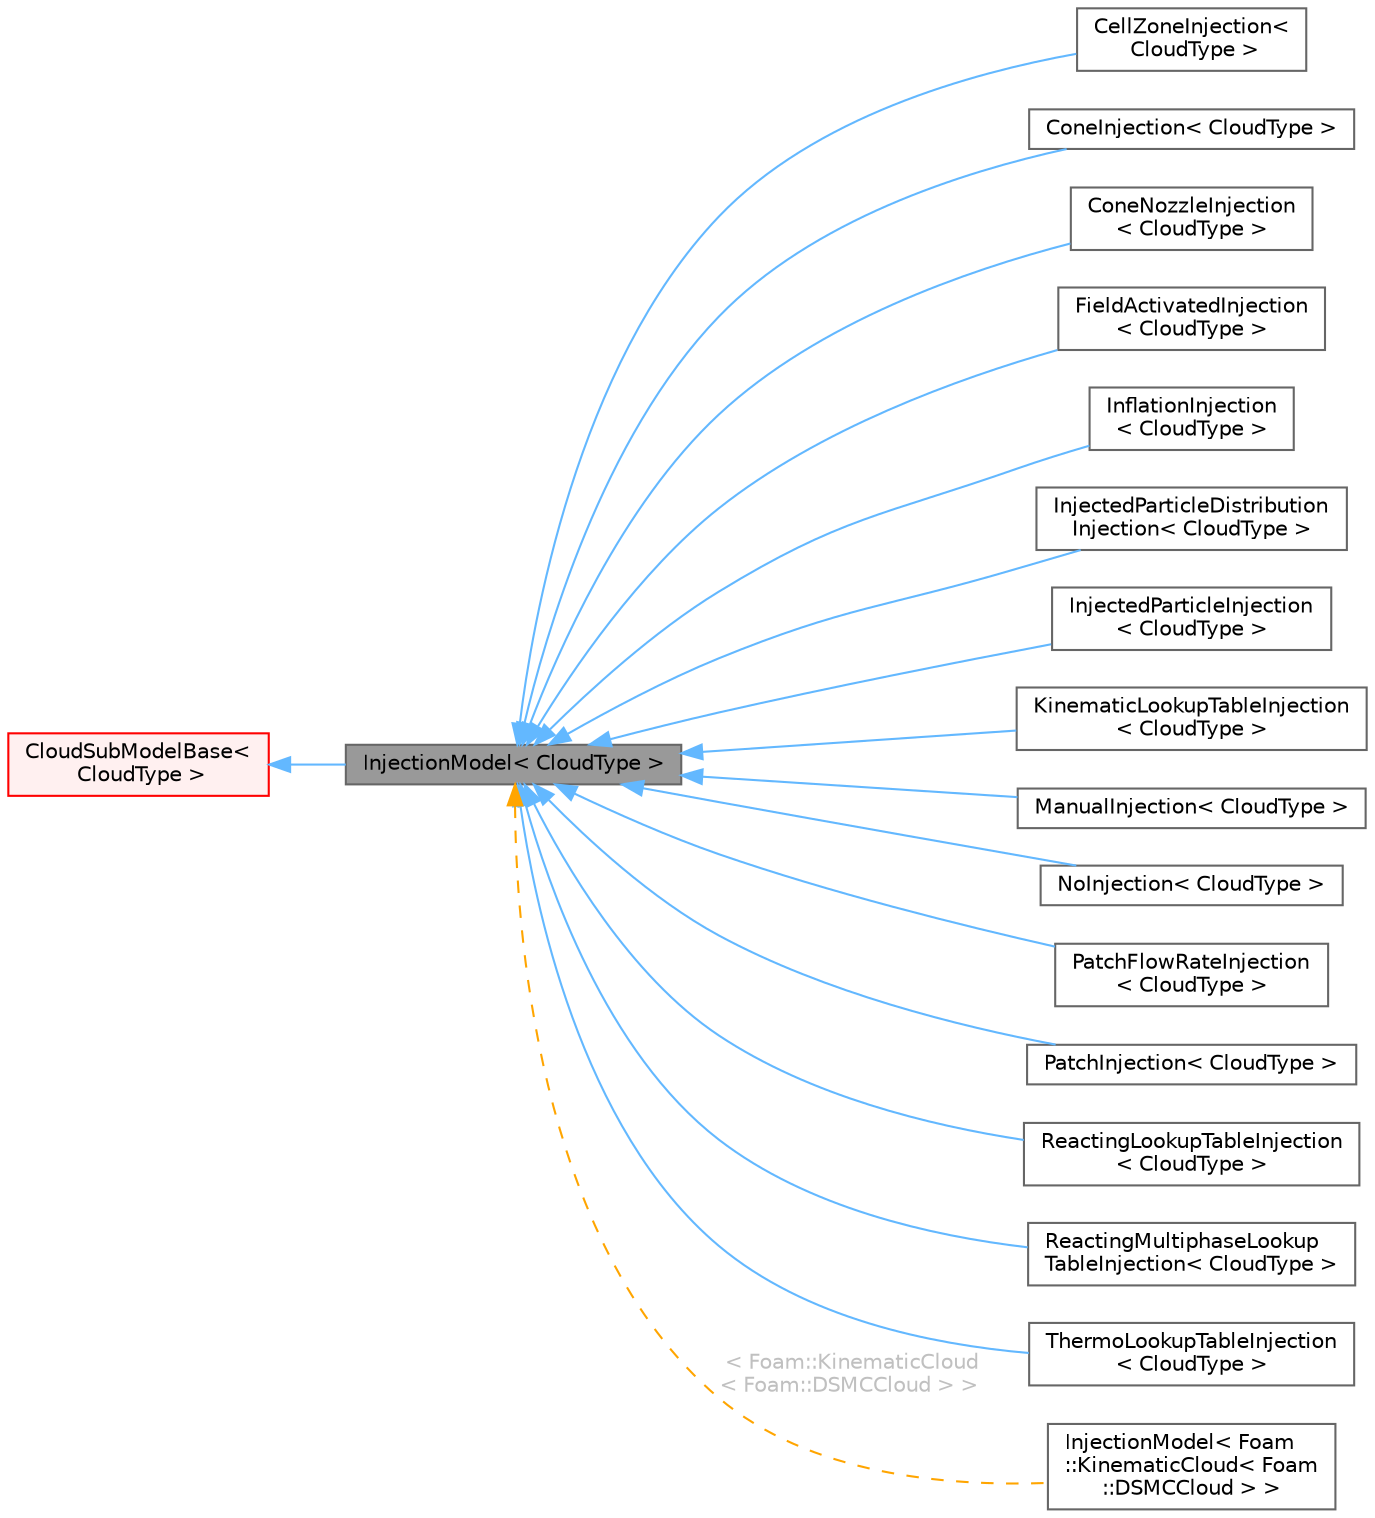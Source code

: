 digraph "InjectionModel&lt; CloudType &gt;"
{
 // LATEX_PDF_SIZE
  bgcolor="transparent";
  edge [fontname=Helvetica,fontsize=10,labelfontname=Helvetica,labelfontsize=10];
  node [fontname=Helvetica,fontsize=10,shape=box,height=0.2,width=0.4];
  rankdir="LR";
  Node1 [id="Node000001",label="InjectionModel\< CloudType \>",height=0.2,width=0.4,color="gray40", fillcolor="grey60", style="filled", fontcolor="black",tooltip="Templated injection model class."];
  Node2 -> Node1 [id="edge1_Node000001_Node000002",dir="back",color="steelblue1",style="solid",tooltip=" "];
  Node2 [id="Node000002",label="CloudSubModelBase\<\l CloudType \>",height=0.2,width=0.4,color="red", fillcolor="#FFF0F0", style="filled",URL="$classFoam_1_1CloudSubModelBase.html",tooltip="Base class for cloud sub-models."];
  Node1 -> Node4 [id="edge2_Node000001_Node000004",dir="back",color="steelblue1",style="solid",tooltip=" "];
  Node4 [id="Node000004",label="CellZoneInjection\<\l CloudType \>",height=0.2,width=0.4,color="gray40", fillcolor="white", style="filled",URL="$classFoam_1_1CellZoneInjection.html",tooltip="Injection positions specified by a particle number density within a cell set."];
  Node1 -> Node5 [id="edge3_Node000001_Node000005",dir="back",color="steelblue1",style="solid",tooltip=" "];
  Node5 [id="Node000005",label="ConeInjection\< CloudType \>",height=0.2,width=0.4,color="gray40", fillcolor="white", style="filled",URL="$classFoam_1_1ConeInjection.html",tooltip="Multi-point cone injection model."];
  Node1 -> Node6 [id="edge4_Node000001_Node000006",dir="back",color="steelblue1",style="solid",tooltip=" "];
  Node6 [id="Node000006",label="ConeNozzleInjection\l\< CloudType \>",height=0.2,width=0.4,color="gray40", fillcolor="white", style="filled",URL="$classFoam_1_1ConeNozzleInjection.html",tooltip="Cone injection."];
  Node1 -> Node7 [id="edge5_Node000001_Node000007",dir="back",color="steelblue1",style="solid",tooltip=" "];
  Node7 [id="Node000007",label="FieldActivatedInjection\l\< CloudType \>",height=0.2,width=0.4,color="gray40", fillcolor="white", style="filled",URL="$classFoam_1_1FieldActivatedInjection.html",tooltip="Conditional injection at specified positions."];
  Node1 -> Node8 [id="edge6_Node000001_Node000008",dir="back",color="steelblue1",style="solid",tooltip=" "];
  Node8 [id="Node000008",label="InflationInjection\l\< CloudType \>",height=0.2,width=0.4,color="gray40", fillcolor="white", style="filled",URL="$classFoam_1_1InflationInjection.html",tooltip="Inflation injection - creates new particles by splitting existing particles within in a set of genera..."];
  Node1 -> Node9 [id="edge7_Node000001_Node000009",dir="back",color="steelblue1",style="solid",tooltip=" "];
  Node9 [id="Node000009",label="InjectedParticleDistribution\lInjection\< CloudType \>",height=0.2,width=0.4,color="gray40", fillcolor="white", style="filled",URL="$classFoam_1_1InjectedParticleDistributionInjection.html",tooltip="Interrogates an injectedParticleCloud to convert the raw particle data into a set of 'binned' injecto..."];
  Node1 -> Node10 [id="edge8_Node000001_Node000010",dir="back",color="steelblue1",style="solid",tooltip=" "];
  Node10 [id="Node000010",label="InjectedParticleInjection\l\< CloudType \>",height=0.2,width=0.4,color="gray40", fillcolor="white", style="filled",URL="$classFoam_1_1InjectedParticleInjection.html",tooltip="Replays an set of particle data based on an injectedParticleCloud, using the assumption of one partic..."];
  Node1 -> Node11 [id="edge9_Node000001_Node000011",dir="back",color="steelblue1",style="solid",tooltip=" "];
  Node11 [id="Node000011",label="KinematicLookupTableInjection\l\< CloudType \>",height=0.2,width=0.4,color="gray40", fillcolor="white", style="filled",URL="$classFoam_1_1KinematicLookupTableInjection.html",tooltip="Particle injection sources read from look-up table. Each row corresponds to an injection site."];
  Node1 -> Node12 [id="edge10_Node000001_Node000012",dir="back",color="steelblue1",style="solid",tooltip=" "];
  Node12 [id="Node000012",label="ManualInjection\< CloudType \>",height=0.2,width=0.4,color="gray40", fillcolor="white", style="filled",URL="$classFoam_1_1ManualInjection.html",tooltip="Manual injection."];
  Node1 -> Node13 [id="edge11_Node000001_Node000013",dir="back",color="steelblue1",style="solid",tooltip=" "];
  Node13 [id="Node000013",label="NoInjection\< CloudType \>",height=0.2,width=0.4,color="gray40", fillcolor="white", style="filled",URL="$classFoam_1_1NoInjection.html",tooltip="Place holder for 'none' option."];
  Node1 -> Node14 [id="edge12_Node000001_Node000014",dir="back",color="steelblue1",style="solid",tooltip=" "];
  Node14 [id="Node000014",label="PatchFlowRateInjection\l\< CloudType \>",height=0.2,width=0.4,color="gray40", fillcolor="white", style="filled",URL="$classFoam_1_1PatchFlowRateInjection.html",tooltip="Patch injection, by using patch flow rate to determine concentration and velocity."];
  Node1 -> Node15 [id="edge13_Node000001_Node000015",dir="back",color="steelblue1",style="solid",tooltip=" "];
  Node15 [id="Node000015",label="PatchInjection\< CloudType \>",height=0.2,width=0.4,color="gray40", fillcolor="white", style="filled",URL="$classFoam_1_1PatchInjection.html",tooltip="Patch injection."];
  Node1 -> Node16 [id="edge14_Node000001_Node000016",dir="back",color="steelblue1",style="solid",tooltip=" "];
  Node16 [id="Node000016",label="ReactingLookupTableInjection\l\< CloudType \>",height=0.2,width=0.4,color="gray40", fillcolor="white", style="filled",URL="$classFoam_1_1ReactingLookupTableInjection.html",tooltip="Particle injection sources read from look-up table. Each row corresponds to an injection site."];
  Node1 -> Node17 [id="edge15_Node000001_Node000017",dir="back",color="steelblue1",style="solid",tooltip=" "];
  Node17 [id="Node000017",label="ReactingMultiphaseLookup\lTableInjection\< CloudType \>",height=0.2,width=0.4,color="gray40", fillcolor="white", style="filled",URL="$classFoam_1_1ReactingMultiphaseLookupTableInjection.html",tooltip="Particle injection sources read from look-up table. Each row corresponds to an injection site."];
  Node1 -> Node18 [id="edge16_Node000001_Node000018",dir="back",color="steelblue1",style="solid",tooltip=" "];
  Node18 [id="Node000018",label="ThermoLookupTableInjection\l\< CloudType \>",height=0.2,width=0.4,color="gray40", fillcolor="white", style="filled",URL="$classFoam_1_1ThermoLookupTableInjection.html",tooltip="Particle injection sources read from look-up table. Each row corresponds to an injection site."];
  Node1 -> Node19 [id="edge17_Node000001_Node000019",dir="back",color="orange",style="dashed",tooltip=" ",label=" \< Foam::KinematicCloud\l\< Foam::DSMCCloud \> \>",fontcolor="grey" ];
  Node19 [id="Node000019",label="InjectionModel\< Foam\l::KinematicCloud\< Foam\l::DSMCCloud \> \>",height=0.2,width=0.4,color="gray40", fillcolor="white", style="filled",URL="$classFoam_1_1InjectionModel.html",tooltip=" "];
}
